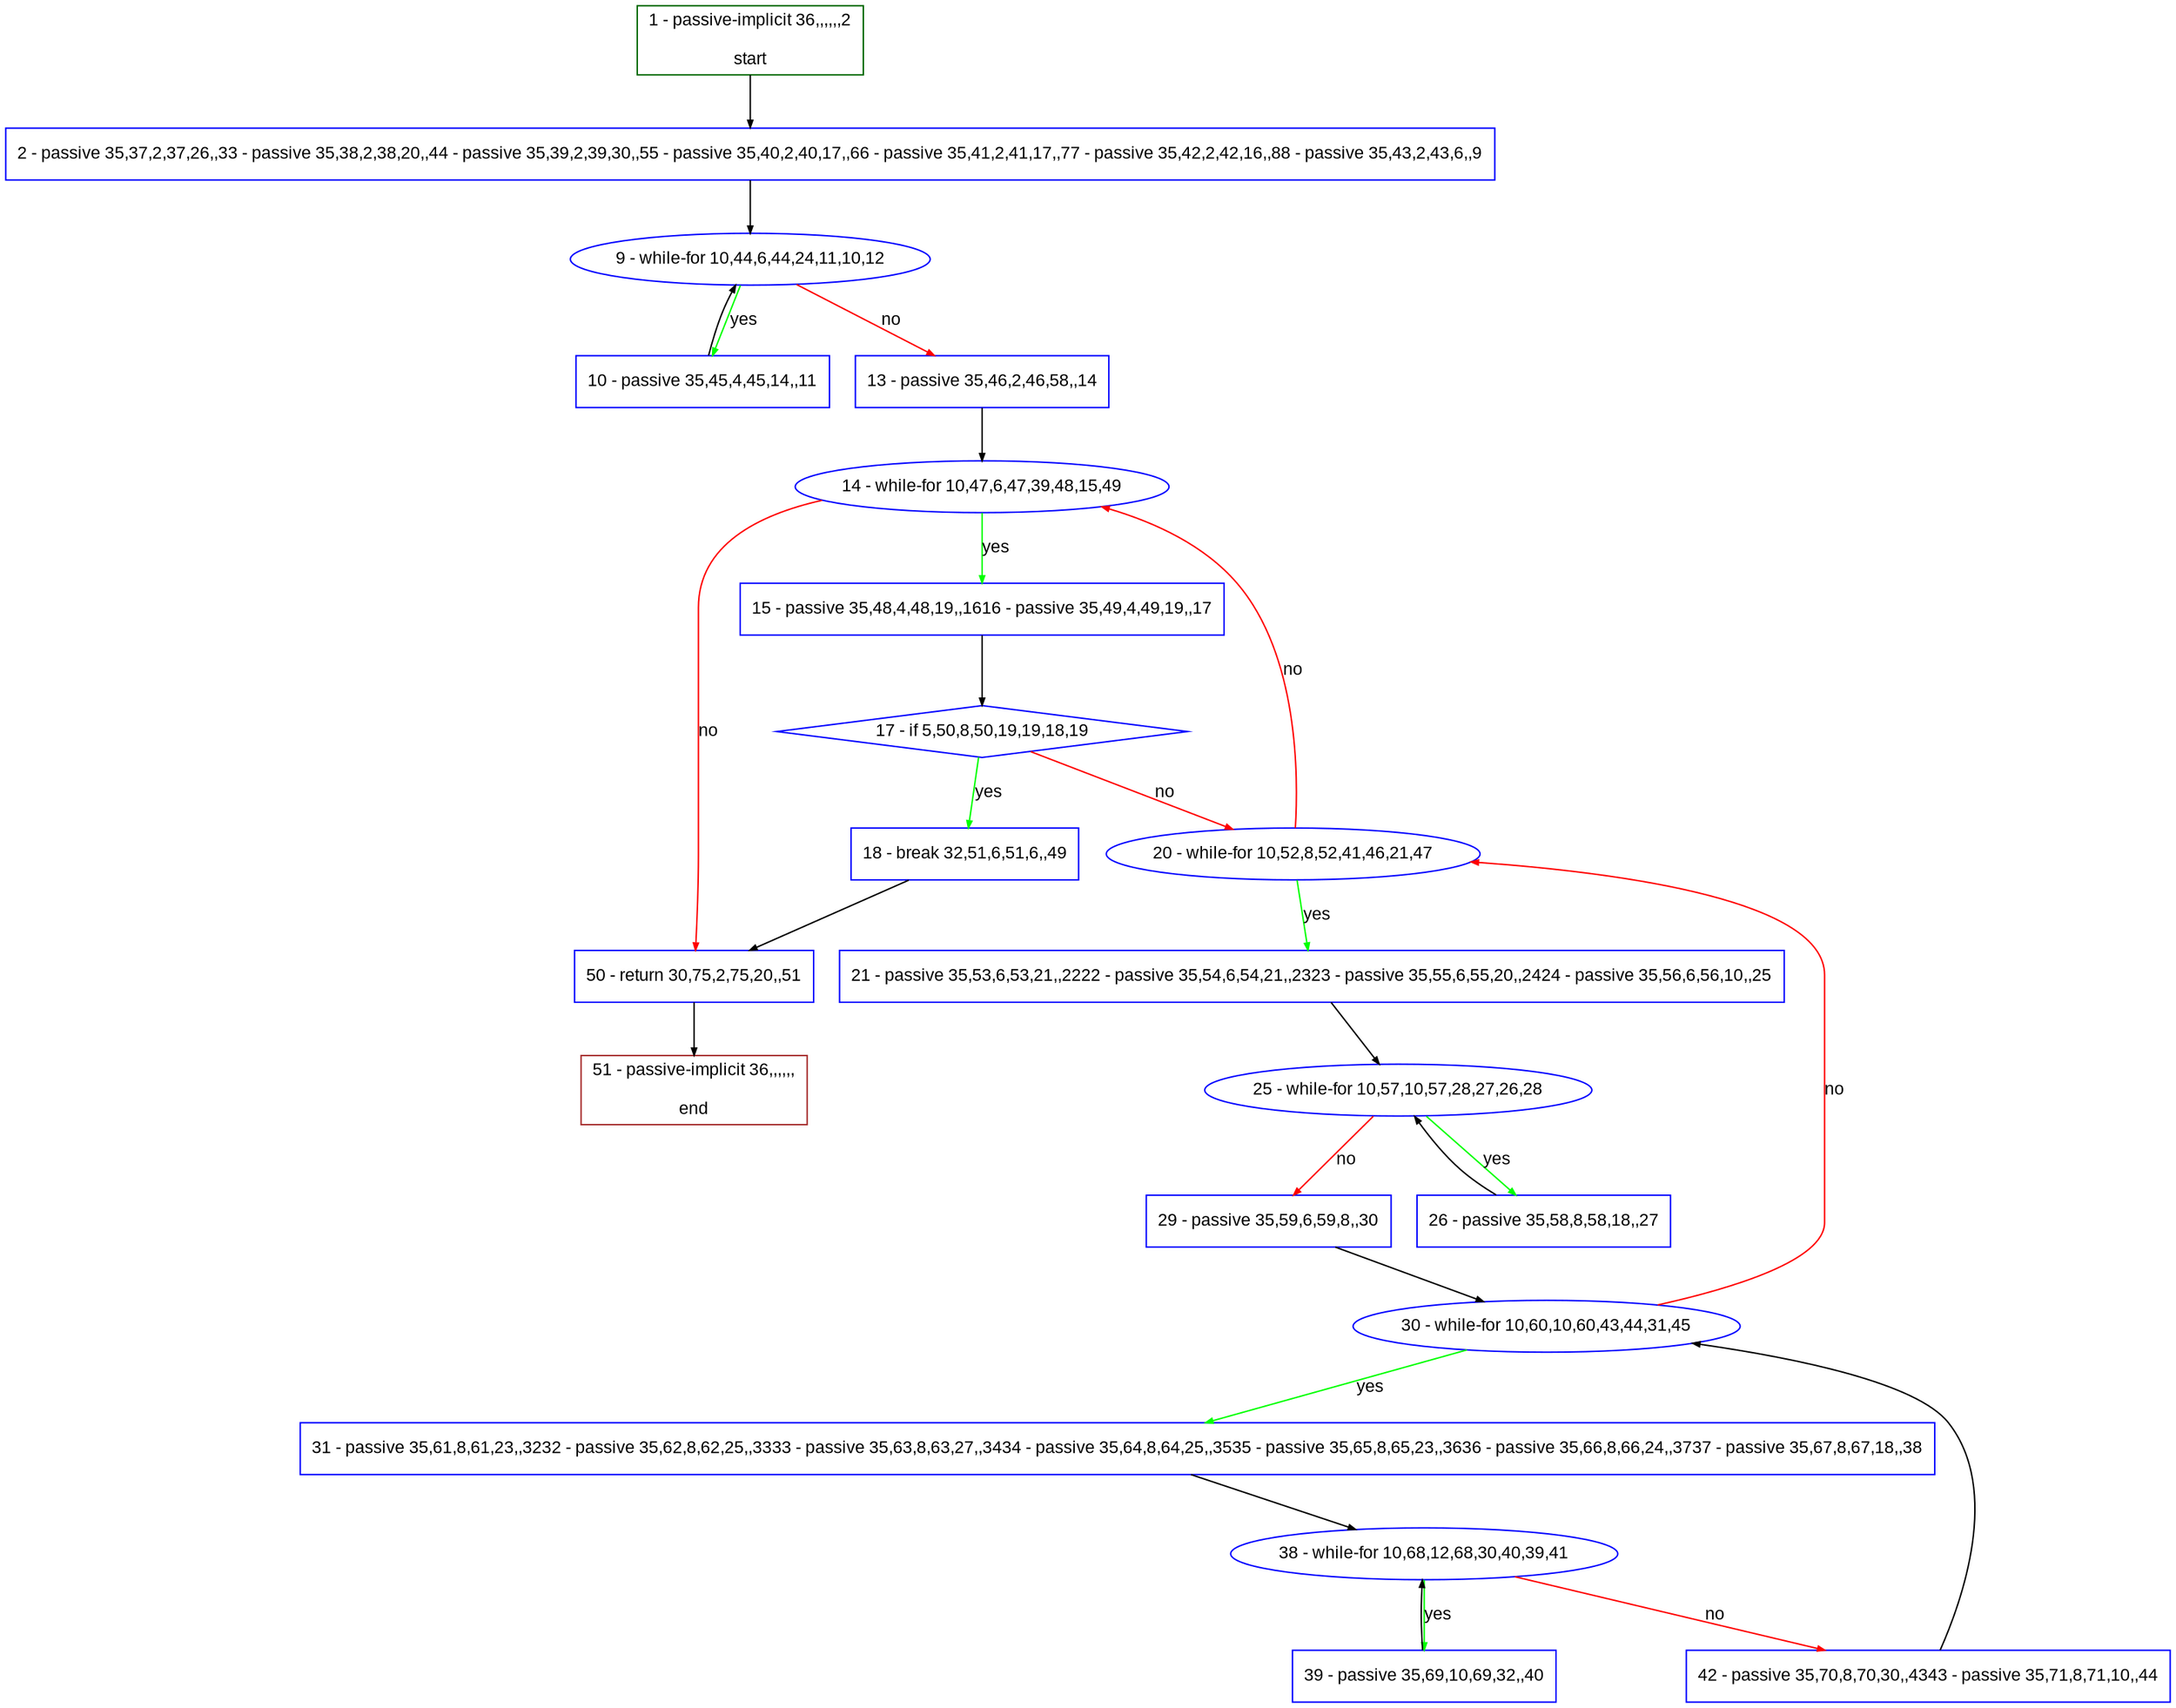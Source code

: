 digraph "" {
  graph [pack="true", label="", fontsize="12", packmode="clust", fontname="Arial", fillcolor="#FFFFCC", bgcolor="white", style="rounded,filled", compound="true"];
  node [node_initialized="no", label="", color="grey", fontsize="12", fillcolor="white", fontname="Arial", style="filled", shape="rectangle", compound="true", fixedsize="false"];
  edge [fontcolor="black", arrowhead="normal", arrowtail="none", arrowsize="0.5", ltail="", label="", color="black", fontsize="12", lhead="", fontname="Arial", dir="forward", compound="true"];
  __N1 [label="2 - passive 35,37,2,37,26,,33 - passive 35,38,2,38,20,,44 - passive 35,39,2,39,30,,55 - passive 35,40,2,40,17,,66 - passive 35,41,2,41,17,,77 - passive 35,42,2,42,16,,88 - passive 35,43,2,43,6,,9", color="#0000ff", fillcolor="#ffffff", style="filled", shape="box"];
  __N2 [label="1 - passive-implicit 36,,,,,,2\n\nstart", color="#006400", fillcolor="#ffffff", style="filled", shape="box"];
  __N3 [label="9 - while-for 10,44,6,44,24,11,10,12", color="#0000ff", fillcolor="#ffffff", style="filled", shape="oval"];
  __N4 [label="10 - passive 35,45,4,45,14,,11", color="#0000ff", fillcolor="#ffffff", style="filled", shape="box"];
  __N5 [label="13 - passive 35,46,2,46,58,,14", color="#0000ff", fillcolor="#ffffff", style="filled", shape="box"];
  __N6 [label="14 - while-for 10,47,6,47,39,48,15,49", color="#0000ff", fillcolor="#ffffff", style="filled", shape="oval"];
  __N7 [label="15 - passive 35,48,4,48,19,,1616 - passive 35,49,4,49,19,,17", color="#0000ff", fillcolor="#ffffff", style="filled", shape="box"];
  __N8 [label="50 - return 30,75,2,75,20,,51", color="#0000ff", fillcolor="#ffffff", style="filled", shape="box"];
  __N9 [label="17 - if 5,50,8,50,19,19,18,19", color="#0000ff", fillcolor="#ffffff", style="filled", shape="diamond"];
  __N10 [label="18 - break 32,51,6,51,6,,49", color="#0000ff", fillcolor="#ffffff", style="filled", shape="box"];
  __N11 [label="20 - while-for 10,52,8,52,41,46,21,47", color="#0000ff", fillcolor="#ffffff", style="filled", shape="oval"];
  __N12 [label="21 - passive 35,53,6,53,21,,2222 - passive 35,54,6,54,21,,2323 - passive 35,55,6,55,20,,2424 - passive 35,56,6,56,10,,25", color="#0000ff", fillcolor="#ffffff", style="filled", shape="box"];
  __N13 [label="25 - while-for 10,57,10,57,28,27,26,28", color="#0000ff", fillcolor="#ffffff", style="filled", shape="oval"];
  __N14 [label="26 - passive 35,58,8,58,18,,27", color="#0000ff", fillcolor="#ffffff", style="filled", shape="box"];
  __N15 [label="29 - passive 35,59,6,59,8,,30", color="#0000ff", fillcolor="#ffffff", style="filled", shape="box"];
  __N16 [label="30 - while-for 10,60,10,60,43,44,31,45", color="#0000ff", fillcolor="#ffffff", style="filled", shape="oval"];
  __N17 [label="31 - passive 35,61,8,61,23,,3232 - passive 35,62,8,62,25,,3333 - passive 35,63,8,63,27,,3434 - passive 35,64,8,64,25,,3535 - passive 35,65,8,65,23,,3636 - passive 35,66,8,66,24,,3737 - passive 35,67,8,67,18,,38", color="#0000ff", fillcolor="#ffffff", style="filled", shape="box"];
  __N18 [label="38 - while-for 10,68,12,68,30,40,39,41", color="#0000ff", fillcolor="#ffffff", style="filled", shape="oval"];
  __N19 [label="39 - passive 35,69,10,69,32,,40", color="#0000ff", fillcolor="#ffffff", style="filled", shape="box"];
  __N20 [label="42 - passive 35,70,8,70,30,,4343 - passive 35,71,8,71,10,,44", color="#0000ff", fillcolor="#ffffff", style="filled", shape="box"];
  __N21 [label="51 - passive-implicit 36,,,,,,\n\nend", color="#a52a2a", fillcolor="#ffffff", style="filled", shape="box"];
  __N2 -> __N1 [arrowhead="normal", arrowtail="none", color="#000000", label="", dir="forward"];
  __N1 -> __N3 [arrowhead="normal", arrowtail="none", color="#000000", label="", dir="forward"];
  __N3 -> __N4 [arrowhead="normal", arrowtail="none", color="#00ff00", label="yes", dir="forward"];
  __N4 -> __N3 [arrowhead="normal", arrowtail="none", color="#000000", label="", dir="forward"];
  __N3 -> __N5 [arrowhead="normal", arrowtail="none", color="#ff0000", label="no", dir="forward"];
  __N5 -> __N6 [arrowhead="normal", arrowtail="none", color="#000000", label="", dir="forward"];
  __N6 -> __N7 [arrowhead="normal", arrowtail="none", color="#00ff00", label="yes", dir="forward"];
  __N6 -> __N8 [arrowhead="normal", arrowtail="none", color="#ff0000", label="no", dir="forward"];
  __N7 -> __N9 [arrowhead="normal", arrowtail="none", color="#000000", label="", dir="forward"];
  __N9 -> __N10 [arrowhead="normal", arrowtail="none", color="#00ff00", label="yes", dir="forward"];
  __N9 -> __N11 [arrowhead="normal", arrowtail="none", color="#ff0000", label="no", dir="forward"];
  __N10 -> __N8 [arrowhead="normal", arrowtail="none", color="#000000", label="", dir="forward"];
  __N11 -> __N6 [arrowhead="normal", arrowtail="none", color="#ff0000", label="no", dir="forward"];
  __N11 -> __N12 [arrowhead="normal", arrowtail="none", color="#00ff00", label="yes", dir="forward"];
  __N12 -> __N13 [arrowhead="normal", arrowtail="none", color="#000000", label="", dir="forward"];
  __N13 -> __N14 [arrowhead="normal", arrowtail="none", color="#00ff00", label="yes", dir="forward"];
  __N14 -> __N13 [arrowhead="normal", arrowtail="none", color="#000000", label="", dir="forward"];
  __N13 -> __N15 [arrowhead="normal", arrowtail="none", color="#ff0000", label="no", dir="forward"];
  __N15 -> __N16 [arrowhead="normal", arrowtail="none", color="#000000", label="", dir="forward"];
  __N16 -> __N11 [arrowhead="normal", arrowtail="none", color="#ff0000", label="no", dir="forward"];
  __N16 -> __N17 [arrowhead="normal", arrowtail="none", color="#00ff00", label="yes", dir="forward"];
  __N17 -> __N18 [arrowhead="normal", arrowtail="none", color="#000000", label="", dir="forward"];
  __N18 -> __N19 [arrowhead="normal", arrowtail="none", color="#00ff00", label="yes", dir="forward"];
  __N19 -> __N18 [arrowhead="normal", arrowtail="none", color="#000000", label="", dir="forward"];
  __N18 -> __N20 [arrowhead="normal", arrowtail="none", color="#ff0000", label="no", dir="forward"];
  __N20 -> __N16 [arrowhead="normal", arrowtail="none", color="#000000", label="", dir="forward"];
  __N8 -> __N21 [arrowhead="normal", arrowtail="none", color="#000000", label="", dir="forward"];
}
